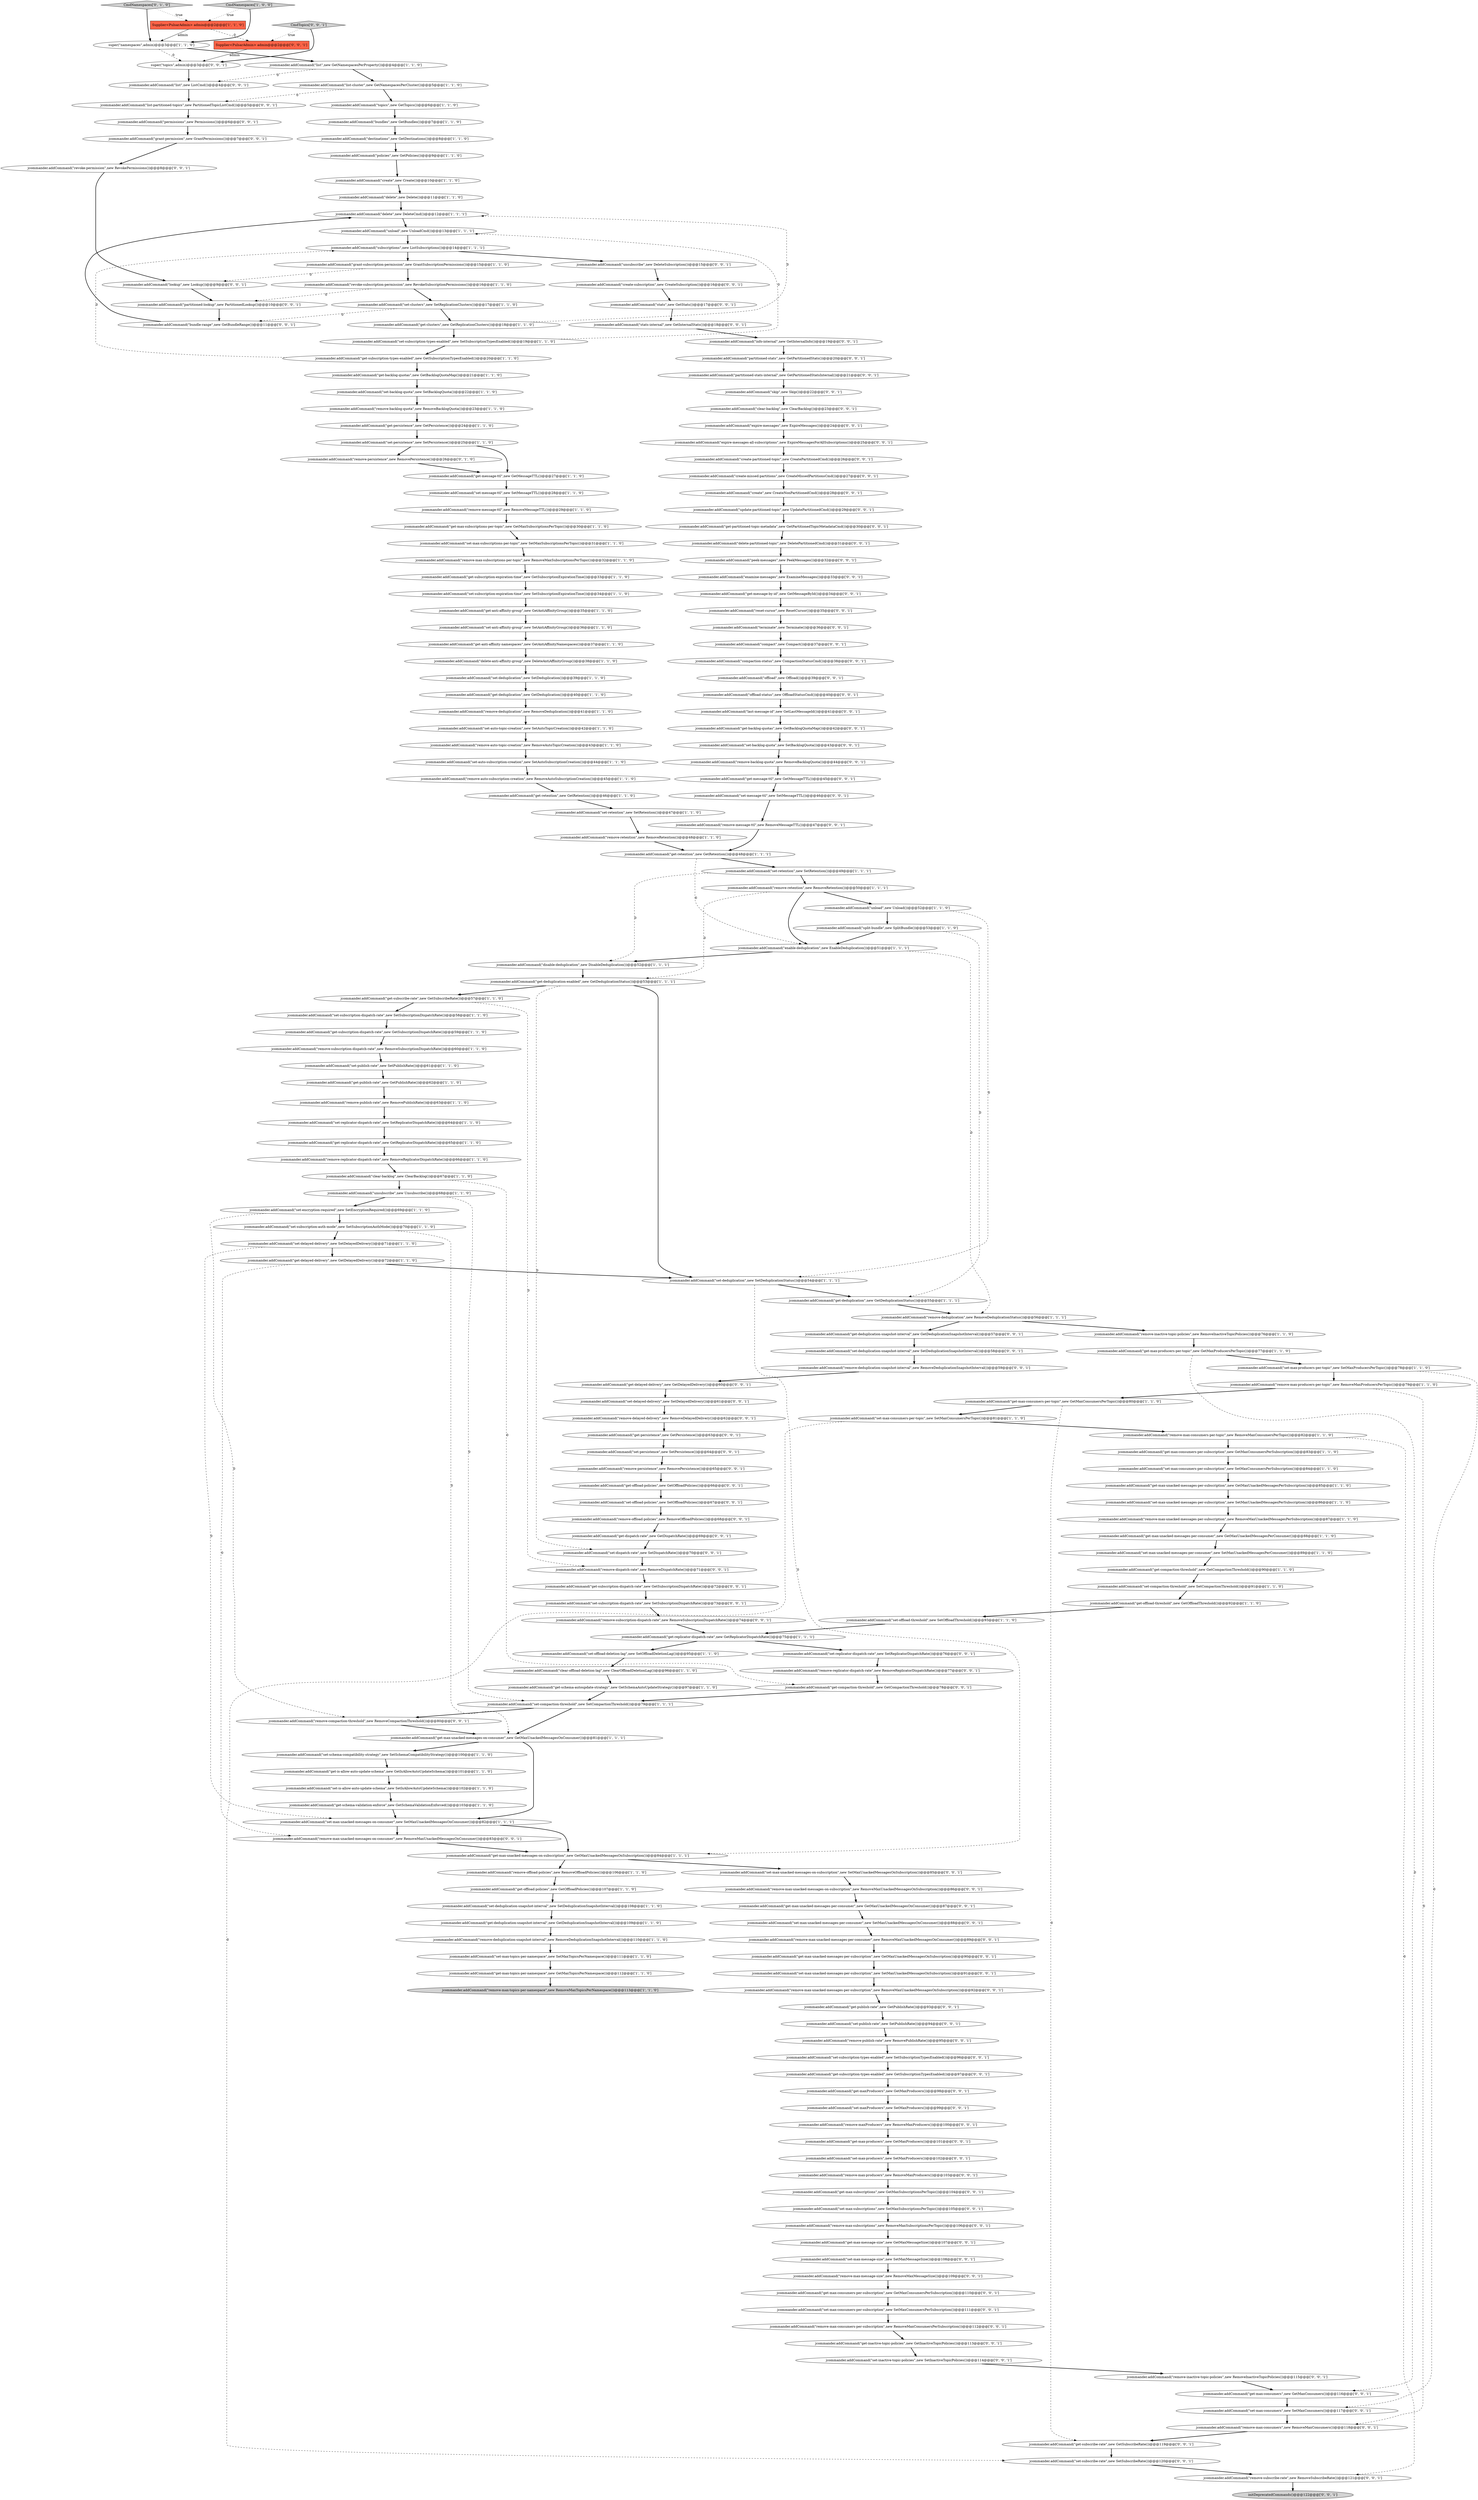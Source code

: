 digraph {
6 [style = filled, label = "jcommander.addCommand(\"delete\",new Delete())@@@11@@@['1', '1', '0']", fillcolor = white, shape = ellipse image = "AAA0AAABBB1BBB"];
213 [style = filled, label = "jcommander.addCommand(\"get-max-unacked-messages-per-subscription\",new GetMaxUnackedMessagesOnSubscription())@@@90@@@['0', '0', '1']", fillcolor = white, shape = ellipse image = "AAA0AAABBB3BBB"];
207 [style = filled, label = "jcommander.addCommand(\"set-dispatch-rate\",new SetDispatchRate())@@@70@@@['0', '0', '1']", fillcolor = white, shape = ellipse image = "AAA0AAABBB3BBB"];
28 [style = filled, label = "jcommander.addCommand(\"policies\",new GetPolicies())@@@9@@@['1', '1', '0']", fillcolor = white, shape = ellipse image = "AAA0AAABBB1BBB"];
37 [style = filled, label = "jcommander.addCommand(\"set-max-consumers-per-topic\",new SetMaxConsumersPerTopic())@@@81@@@['1', '1', '0']", fillcolor = white, shape = ellipse image = "AAA0AAABBB1BBB"];
40 [style = filled, label = "jcommander.addCommand(\"get-subscribe-rate\",new GetSubscribeRate())@@@57@@@['1', '1', '0']", fillcolor = white, shape = ellipse image = "AAA0AAABBB1BBB"];
10 [style = filled, label = "jcommander.addCommand(\"remove-subscription-dispatch-rate\",new RemoveSubscriptionDispatchRate())@@@60@@@['1', '1', '0']", fillcolor = white, shape = ellipse image = "AAA0AAABBB1BBB"];
22 [style = filled, label = "jcommander.addCommand(\"set-schema-compatibility-strategy\",new SetSchemaCompatibilityStrategy())@@@100@@@['1', '1', '0']", fillcolor = white, shape = ellipse image = "AAA0AAABBB1BBB"];
85 [style = filled, label = "jcommander.addCommand(\"enable-deduplication\",new EnableDeduplication())@@@51@@@['1', '1', '1']", fillcolor = white, shape = ellipse image = "AAA0AAABBB1BBB"];
102 [style = filled, label = "jcommander.addCommand(\"get-schema-validation-enforce\",new GetSchemaValidationEnforced())@@@103@@@['1', '1', '0']", fillcolor = white, shape = ellipse image = "AAA0AAABBB1BBB"];
186 [style = filled, label = "jcommander.addCommand(\"get-deduplication-snapshot-interval\",new GetDeduplicationSnapshotInterval())@@@57@@@['0', '0', '1']", fillcolor = white, shape = ellipse image = "AAA0AAABBB3BBB"];
209 [style = filled, label = "jcommander.addCommand(\"get-subscription-dispatch-rate\",new GetSubscriptionDispatchRate())@@@72@@@['0', '0', '1']", fillcolor = white, shape = ellipse image = "AAA0AAABBB3BBB"];
176 [style = filled, label = "jcommander.addCommand(\"terminate\",new Terminate())@@@36@@@['0', '0', '1']", fillcolor = white, shape = ellipse image = "AAA0AAABBB3BBB"];
50 [style = filled, label = "jcommander.addCommand(\"remove-max-consumers-per-topic\",new RemoveMaxConsumersPerTopic())@@@82@@@['1', '1', '0']", fillcolor = white, shape = ellipse image = "AAA0AAABBB1BBB"];
72 [style = filled, label = "jcommander.addCommand(\"get-retention\",new GetRetention())@@@46@@@['1', '1', '0']", fillcolor = white, shape = ellipse image = "AAA0AAABBB1BBB"];
11 [style = filled, label = "jcommander.addCommand(\"set-encryption-required\",new SetEncryptionRequired())@@@69@@@['1', '1', '0']", fillcolor = white, shape = ellipse image = "AAA0AAABBB1BBB"];
57 [style = filled, label = "jcommander.addCommand(\"set-subscription-dispatch-rate\",new SetSubscriptionDispatchRate())@@@58@@@['1', '1', '0']", fillcolor = white, shape = ellipse image = "AAA0AAABBB1BBB"];
36 [style = filled, label = "jcommander.addCommand(\"get-max-producers-per-topic\",new GetMaxProducersPerTopic())@@@77@@@['1', '1', '0']", fillcolor = white, shape = ellipse image = "AAA0AAABBB1BBB"];
32 [style = filled, label = "jcommander.addCommand(\"get-max-consumers-per-subscription\",new GetMaxConsumersPerSubscription())@@@83@@@['1', '1', '0']", fillcolor = white, shape = ellipse image = "AAA0AAABBB1BBB"];
58 [style = filled, label = "jcommander.addCommand(\"set-max-producers-per-topic\",new SetMaxProducersPerTopic())@@@78@@@['1', '1', '0']", fillcolor = white, shape = ellipse image = "AAA0AAABBB1BBB"];
71 [style = filled, label = "jcommander.addCommand(\"set-auto-subscription-creation\",new SetAutoSubscriptionCreation())@@@44@@@['1', '1', '0']", fillcolor = white, shape = ellipse image = "AAA0AAABBB1BBB"];
77 [style = filled, label = "jcommander.addCommand(\"get-offload-threshold\",new GetOffloadThreshold())@@@92@@@['1', '1', '0']", fillcolor = white, shape = ellipse image = "AAA0AAABBB1BBB"];
29 [style = filled, label = "jcommander.addCommand(\"get-retention\",new GetRetention())@@@48@@@['1', '1', '1']", fillcolor = white, shape = ellipse image = "AAA0AAABBB1BBB"];
132 [style = filled, label = "jcommander.addCommand(\"offload\",new Offload())@@@39@@@['0', '0', '1']", fillcolor = white, shape = ellipse image = "AAA0AAABBB3BBB"];
134 [style = filled, label = "jcommander.addCommand(\"set-persistence\",new SetPersistence())@@@64@@@['0', '0', '1']", fillcolor = white, shape = ellipse image = "AAA0AAABBB3BBB"];
150 [style = filled, label = "jcommander.addCommand(\"get-subscribe-rate\",new GetSubscribeRate())@@@119@@@['0', '0', '1']", fillcolor = white, shape = ellipse image = "AAA0AAABBB3BBB"];
54 [style = filled, label = "jcommander.addCommand(\"list-cluster\",new GetNamespacesPerCluster())@@@5@@@['1', '1', '0']", fillcolor = white, shape = ellipse image = "AAA0AAABBB1BBB"];
181 [style = filled, label = "jcommander.addCommand(\"get-max-consumers\",new GetMaxConsumers())@@@116@@@['0', '0', '1']", fillcolor = white, shape = ellipse image = "AAA0AAABBB3BBB"];
183 [style = filled, label = "jcommander.addCommand(\"remove-offload-policies\",new RemoveOffloadPolicies())@@@68@@@['0', '0', '1']", fillcolor = white, shape = ellipse image = "AAA0AAABBB3BBB"];
111 [style = filled, label = "jcommander.addCommand(\"remove-auto-subscription-creation\",new RemoveAutoSubscriptionCreation())@@@45@@@['1', '1', '0']", fillcolor = white, shape = ellipse image = "AAA0AAABBB1BBB"];
64 [style = filled, label = "jcommander.addCommand(\"get-max-unacked-messages-on-subscription\",new GetMaxUnackedMessagesOnSubscription())@@@84@@@['1', '1', '1']", fillcolor = white, shape = ellipse image = "AAA0AAABBB1BBB"];
26 [style = filled, label = "jcommander.addCommand(\"get-max-consumers-per-topic\",new GetMaxConsumersPerTopic())@@@80@@@['1', '1', '0']", fillcolor = white, shape = ellipse image = "AAA0AAABBB1BBB"];
52 [style = filled, label = "jcommander.addCommand(\"remove-message-ttl\",new RemoveMessageTTL())@@@29@@@['1', '1', '0']", fillcolor = white, shape = ellipse image = "AAA0AAABBB1BBB"];
205 [style = filled, label = "jcommander.addCommand(\"grant-permission\",new GrantPermissions())@@@7@@@['0', '0', '1']", fillcolor = white, shape = ellipse image = "AAA0AAABBB3BBB"];
8 [style = filled, label = "jcommander.addCommand(\"get-max-subscriptions-per-topic\",new GetMaxSubscriptionsPerTopic())@@@30@@@['1', '1', '0']", fillcolor = white, shape = ellipse image = "AAA0AAABBB1BBB"];
12 [style = filled, label = "jcommander.addCommand(\"set-deduplication-snapshot-interval\",new SetDeduplicationSnapshotInterval())@@@108@@@['1', '1', '0']", fillcolor = white, shape = ellipse image = "AAA0AAABBB1BBB"];
162 [style = filled, label = "jcommander.addCommand(\"stats-internal\",new GetInternalStats())@@@18@@@['0', '0', '1']", fillcolor = white, shape = ellipse image = "AAA0AAABBB3BBB"];
116 [style = filled, label = "jcommander.addCommand(\"set-subscription-types-enabled\",new SetSubscriptionTypesEnabled())@@@96@@@['0', '0', '1']", fillcolor = white, shape = ellipse image = "AAA0AAABBB3BBB"];
188 [style = filled, label = "jcommander.addCommand(\"partitioned-stats-internal\",new GetPartitionedStatsInternal())@@@21@@@['0', '0', '1']", fillcolor = white, shape = ellipse image = "AAA0AAABBB3BBB"];
194 [style = filled, label = "jcommander.addCommand(\"get-max-unacked-messages-per-consumer\",new GetMaxUnackedMessagesOnConsumer())@@@87@@@['0', '0', '1']", fillcolor = white, shape = ellipse image = "AAA0AAABBB3BBB"];
25 [style = filled, label = "jcommander.addCommand(\"set-offload-deletion-lag\",new SetOffloadDeletionLag())@@@95@@@['1', '1', '0']", fillcolor = white, shape = ellipse image = "AAA0AAABBB1BBB"];
204 [style = filled, label = "jcommander.addCommand(\"create-missed-partitions\",new CreateMissedPartitionsCmd())@@@27@@@['0', '0', '1']", fillcolor = white, shape = ellipse image = "AAA0AAABBB3BBB"];
184 [style = filled, label = "jcommander.addCommand(\"set-subscribe-rate\",new SetSubscribeRate())@@@120@@@['0', '0', '1']", fillcolor = white, shape = ellipse image = "AAA0AAABBB3BBB"];
167 [style = filled, label = "jcommander.addCommand(\"remove-max-consumers\",new RemoveMaxConsumers())@@@118@@@['0', '0', '1']", fillcolor = white, shape = ellipse image = "AAA0AAABBB3BBB"];
151 [style = filled, label = "jcommander.addCommand(\"remove-replicator-dispatch-rate\",new RemoveReplicatorDispatchRate())@@@77@@@['0', '0', '1']", fillcolor = white, shape = ellipse image = "AAA0AAABBB3BBB"];
201 [style = filled, label = "jcommander.addCommand(\"set-max-unacked-messages-per-subscription\",new SetMaxUnackedMessagesOnSubscription())@@@91@@@['0', '0', '1']", fillcolor = white, shape = ellipse image = "AAA0AAABBB3BBB"];
42 [style = filled, label = "jcommander.addCommand(\"split-bundle\",new SplitBundle())@@@53@@@['1', '1', '0']", fillcolor = white, shape = ellipse image = "AAA0AAABBB1BBB"];
161 [style = filled, label = "jcommander.addCommand(\"reset-cursor\",new ResetCursor())@@@35@@@['0', '0', '1']", fillcolor = white, shape = ellipse image = "AAA0AAABBB3BBB"];
5 [style = filled, label = "jcommander.addCommand(\"set-max-unacked-messages-on-consumer\",new SetMaxUnackedMessagesOnConsumer())@@@82@@@['1', '1', '1']", fillcolor = white, shape = ellipse image = "AAA0AAABBB1BBB"];
148 [style = filled, label = "initDeprecatedCommands()@@@122@@@['0', '0', '1']", fillcolor = lightgray, shape = ellipse image = "AAA0AAABBB3BBB"];
20 [style = filled, label = "jcommander.addCommand(\"set-message-ttl\",new SetMessageTTL())@@@28@@@['1', '1', '0']", fillcolor = white, shape = ellipse image = "AAA0AAABBB1BBB"];
212 [style = filled, label = "jcommander.addCommand(\"set-max-producers\",new SetMaxProducers())@@@102@@@['0', '0', '1']", fillcolor = white, shape = ellipse image = "AAA0AAABBB3BBB"];
31 [style = filled, label = "jcommander.addCommand(\"get-offload-policies\",new GetOffloadPolicies())@@@107@@@['1', '1', '0']", fillcolor = white, shape = ellipse image = "AAA0AAABBB1BBB"];
165 [style = filled, label = "jcommander.addCommand(\"set-delayed-delivery\",new SetDelayedDelivery())@@@61@@@['0', '0', '1']", fillcolor = white, shape = ellipse image = "AAA0AAABBB3BBB"];
144 [style = filled, label = "jcommander.addCommand(\"set-subscription-dispatch-rate\",new SetSubscriptionDispatchRate())@@@73@@@['0', '0', '1']", fillcolor = white, shape = ellipse image = "AAA0AAABBB3BBB"];
110 [style = filled, label = "jcommander.addCommand(\"remove-max-subscriptions-per-topic\",new RemoveMaxSubscriptionsPerTopic())@@@32@@@['1', '1', '0']", fillcolor = white, shape = ellipse image = "AAA0AAABBB1BBB"];
197 [style = filled, label = "jcommander.addCommand(\"set-deduplication-snapshot-interval\",new SetDeduplicationSnapshotInterval())@@@58@@@['0', '0', '1']", fillcolor = white, shape = ellipse image = "AAA0AAABBB3BBB"];
53 [style = filled, label = "jcommander.addCommand(\"get-subscription-expiration-time\",new GetSubscriptionExpirationTime())@@@33@@@['1', '1', '0']", fillcolor = white, shape = ellipse image = "AAA0AAABBB1BBB"];
81 [style = filled, label = "jcommander.addCommand(\"disable-deduplication\",new DisableDeduplication())@@@52@@@['1', '1', '1']", fillcolor = white, shape = ellipse image = "AAA0AAABBB1BBB"];
15 [style = filled, label = "jcommander.addCommand(\"set-anti-affinity-group\",new SetAntiAffinityGroup())@@@36@@@['1', '1', '0']", fillcolor = white, shape = ellipse image = "AAA0AAABBB1BBB"];
24 [style = filled, label = "jcommander.addCommand(\"set-compaction-threshold\",new SetCompactionThreshold())@@@79@@@['1', '1', '1']", fillcolor = white, shape = ellipse image = "AAA0AAABBB1BBB"];
123 [style = filled, label = "jcommander.addCommand(\"delete-partitioned-topic\",new DeletePartitionedCmd())@@@31@@@['0', '0', '1']", fillcolor = white, shape = ellipse image = "AAA0AAABBB3BBB"];
84 [style = filled, label = "jcommander.addCommand(\"get-is-allow-auto-update-schema\",new GetIsAllowAutoUpdateSchema())@@@101@@@['1', '1', '0']", fillcolor = white, shape = ellipse image = "AAA0AAABBB1BBB"];
143 [style = filled, label = "jcommander.addCommand(\"remove-max-unacked-messages-per-subscription\",new RemoveMaxUnackedMessagesOnSubscription())@@@92@@@['0', '0', '1']", fillcolor = white, shape = ellipse image = "AAA0AAABBB3BBB"];
198 [style = filled, label = "jcommander.addCommand(\"remove-max-subscriptions\",new RemoveMaxSubscriptionsPerTopic())@@@106@@@['0', '0', '1']", fillcolor = white, shape = ellipse image = "AAA0AAABBB3BBB"];
65 [style = filled, label = "jcommander.addCommand(\"get-clusters\",new GetReplicationClusters())@@@18@@@['1', '1', '0']", fillcolor = white, shape = ellipse image = "AAA0AAABBB1BBB"];
17 [style = filled, label = "jcommander.addCommand(\"remove-publish-rate\",new RemovePublishRate())@@@63@@@['1', '1', '0']", fillcolor = white, shape = ellipse image = "AAA0AAABBB1BBB"];
178 [style = filled, label = "jcommander.addCommand(\"set-publish-rate\",new SetPublishRate())@@@94@@@['0', '0', '1']", fillcolor = white, shape = ellipse image = "AAA0AAABBB3BBB"];
3 [style = filled, label = "jcommander.addCommand(\"get-anti-affinity-namespaces\",new GetAntiAffinityNamespaces())@@@37@@@['1', '1', '0']", fillcolor = white, shape = ellipse image = "AAA0AAABBB1BBB"];
164 [style = filled, label = "jcommander.addCommand(\"get-dispatch-rate\",new GetDispatchRate())@@@69@@@['0', '0', '1']", fillcolor = white, shape = ellipse image = "AAA0AAABBB3BBB"];
153 [style = filled, label = "jcommander.addCommand(\"get-max-subscriptions\",new GetMaxSubscriptionsPerTopic())@@@104@@@['0', '0', '1']", fillcolor = white, shape = ellipse image = "AAA0AAABBB3BBB"];
16 [style = filled, label = "jcommander.addCommand(\"set-replicator-dispatch-rate\",new SetReplicatorDispatchRate())@@@64@@@['1', '1', '0']", fillcolor = white, shape = ellipse image = "AAA0AAABBB1BBB"];
216 [style = filled, label = "jcommander.addCommand(\"get-partitioned-topic-metadata\",new GetPartitionedTopicMetadataCmd())@@@30@@@['0', '0', '1']", fillcolor = white, shape = ellipse image = "AAA0AAABBB3BBB"];
67 [style = filled, label = "jcommander.addCommand(\"set-deduplication\",new SetDeduplication())@@@39@@@['1', '1', '0']", fillcolor = white, shape = ellipse image = "AAA0AAABBB1BBB"];
156 [style = filled, label = "jcommander.addCommand(\"remove-dispatch-rate\",new RemoveDispatchRate())@@@71@@@['0', '0', '1']", fillcolor = white, shape = ellipse image = "AAA0AAABBB3BBB"];
157 [style = filled, label = "CmdTopics['0', '0', '1']", fillcolor = lightgray, shape = diamond image = "AAA0AAABBB3BBB"];
173 [style = filled, label = "jcommander.addCommand(\"partitioned-lookup\",new PartitionedLookup())@@@10@@@['0', '0', '1']", fillcolor = white, shape = ellipse image = "AAA0AAABBB3BBB"];
163 [style = filled, label = "jcommander.addCommand(\"get-maxProducers\",new GetMaxProducers())@@@98@@@['0', '0', '1']", fillcolor = white, shape = ellipse image = "AAA0AAABBB3BBB"];
38 [style = filled, label = "jcommander.addCommand(\"set-compaction-threshold\",new SetCompactionThreshold())@@@91@@@['1', '1', '0']", fillcolor = white, shape = ellipse image = "AAA0AAABBB1BBB"];
49 [style = filled, label = "jcommander.addCommand(\"delete\",new DeleteCmd())@@@12@@@['1', '1', '1']", fillcolor = white, shape = ellipse image = "AAA0AAABBB1BBB"];
112 [style = filled, label = "jcommander.addCommand(\"remove-persistence\",new RemovePersistence())@@@26@@@['0', '1', '0']", fillcolor = white, shape = ellipse image = "AAA1AAABBB2BBB"];
193 [style = filled, label = "jcommander.addCommand(\"get-max-consumers-per-subscription\",new GetMaxConsumersPerSubscription())@@@110@@@['0', '0', '1']", fillcolor = white, shape = ellipse image = "AAA0AAABBB3BBB"];
138 [style = filled, label = "super(\"topics\",admin)@@@3@@@['0', '0', '1']", fillcolor = white, shape = ellipse image = "AAA0AAABBB3BBB"];
94 [style = filled, label = "jcommander.addCommand(\"remove-deduplication\",new RemoveDeduplication())@@@41@@@['1', '1', '0']", fillcolor = white, shape = ellipse image = "AAA0AAABBB1BBB"];
171 [style = filled, label = "jcommander.addCommand(\"bundle-range\",new GetBundleRange())@@@11@@@['0', '0', '1']", fillcolor = white, shape = ellipse image = "AAA0AAABBB3BBB"];
55 [style = filled, label = "jcommander.addCommand(\"remove-deduplication-snapshot-interval\",new RemoveDeduplicationSnapshotInterval())@@@110@@@['1', '1', '0']", fillcolor = white, shape = ellipse image = "AAA0AAABBB1BBB"];
142 [style = filled, label = "jcommander.addCommand(\"get-message-ttl\",new GetMessageTTL())@@@45@@@['0', '0', '1']", fillcolor = white, shape = ellipse image = "AAA0AAABBB3BBB"];
109 [style = filled, label = "jcommander.addCommand(\"set-max-topics-per-namespace\",new SetMaxTopicsPerNamespace())@@@111@@@['1', '1', '0']", fillcolor = white, shape = ellipse image = "AAA0AAABBB1BBB"];
170 [style = filled, label = "jcommander.addCommand(\"remove-subscribe-rate\",new RemoveSubscribeRate())@@@121@@@['0', '0', '1']", fillcolor = white, shape = ellipse image = "AAA0AAABBB3BBB"];
203 [style = filled, label = "jcommander.addCommand(\"list-partitioned-topics\",new PartitionedTopicListCmd())@@@5@@@['0', '0', '1']", fillcolor = white, shape = ellipse image = "AAA0AAABBB3BBB"];
13 [style = filled, label = "jcommander.addCommand(\"topics\",new GetTopics())@@@6@@@['1', '1', '0']", fillcolor = white, shape = ellipse image = "AAA0AAABBB1BBB"];
78 [style = filled, label = "jcommander.addCommand(\"delete-anti-affinity-group\",new DeleteAntiAffinityGroup())@@@38@@@['1', '1', '0']", fillcolor = white, shape = ellipse image = "AAA0AAABBB1BBB"];
30 [style = filled, label = "jcommander.addCommand(\"remove-retention\",new RemoveRetention())@@@50@@@['1', '1', '1']", fillcolor = white, shape = ellipse image = "AAA0AAABBB1BBB"];
136 [style = filled, label = "jcommander.addCommand(\"remove-persistence\",new RemovePersistence())@@@65@@@['0', '0', '1']", fillcolor = white, shape = ellipse image = "AAA0AAABBB3BBB"];
119 [style = filled, label = "jcommander.addCommand(\"expire-messages-all-subscriptions\",new ExpireMessagesForAllSubscriptions())@@@25@@@['0', '0', '1']", fillcolor = white, shape = ellipse image = "AAA0AAABBB3BBB"];
139 [style = filled, label = "jcommander.addCommand(\"skip\",new Skip())@@@22@@@['0', '0', '1']", fillcolor = white, shape = ellipse image = "AAA0AAABBB3BBB"];
108 [style = filled, label = "jcommander.addCommand(\"get-deduplication-snapshot-interval\",new GetDeduplicationSnapshotInterval())@@@109@@@['1', '1', '0']", fillcolor = white, shape = ellipse image = "AAA0AAABBB1BBB"];
214 [style = filled, label = "jcommander.addCommand(\"get-publish-rate\",new GetPublishRate())@@@93@@@['0', '0', '1']", fillcolor = white, shape = ellipse image = "AAA0AAABBB3BBB"];
41 [style = filled, label = "jcommander.addCommand(\"remove-backlog-quota\",new RemoveBacklogQuota())@@@23@@@['1', '1', '0']", fillcolor = white, shape = ellipse image = "AAA0AAABBB1BBB"];
79 [style = filled, label = "super(\"namespaces\",admin)@@@3@@@['1', '1', '0']", fillcolor = white, shape = ellipse image = "AAA0AAABBB1BBB"];
105 [style = filled, label = "jcommander.addCommand(\"grant-subscription-permission\",new GrantSubscriptionPermissions())@@@15@@@['1', '1', '0']", fillcolor = white, shape = ellipse image = "AAA0AAABBB1BBB"];
34 [style = filled, label = "jcommander.addCommand(\"get-subscription-types-enabled\",new GetSubscriptionTypesEnabled())@@@20@@@['1', '1', '0']", fillcolor = white, shape = ellipse image = "AAA0AAABBB1BBB"];
69 [style = filled, label = "jcommander.addCommand(\"get-max-topics-per-namespace\",new GetMaxTopicsPerNamespace())@@@112@@@['1', '1', '0']", fillcolor = white, shape = ellipse image = "AAA0AAABBB1BBB"];
90 [style = filled, label = "jcommander.addCommand(\"get-max-unacked-messages-per-consumer\",new GetMaxUnackedMessagesPerConsumer())@@@88@@@['1', '1', '0']", fillcolor = white, shape = ellipse image = "AAA0AAABBB1BBB"];
56 [style = filled, label = "CmdNamespaces['1', '0', '0']", fillcolor = lightgray, shape = diamond image = "AAA0AAABBB1BBB"];
133 [style = filled, label = "jcommander.addCommand(\"remove-deduplication-snapshot-interval\",new RemoveDeduplicationSnapshotInterval())@@@59@@@['0', '0', '1']", fillcolor = white, shape = ellipse image = "AAA0AAABBB3BBB"];
130 [style = filled, label = "jcommander.addCommand(\"get-backlog-quotas\",new GetBacklogQuotaMap())@@@42@@@['0', '0', '1']", fillcolor = white, shape = ellipse image = "AAA0AAABBB3BBB"];
96 [style = filled, label = "jcommander.addCommand(\"get-replicator-dispatch-rate\",new GetReplicatorDispatchRate())@@@75@@@['1', '1', '1']", fillcolor = white, shape = ellipse image = "AAA0AAABBB1BBB"];
180 [style = filled, label = "jcommander.addCommand(\"info-internal\",new GetInternalInfo())@@@19@@@['0', '0', '1']", fillcolor = white, shape = ellipse image = "AAA0AAABBB3BBB"];
175 [style = filled, label = "jcommander.addCommand(\"last-message-id\",new GetLastMessageId())@@@41@@@['0', '0', '1']", fillcolor = white, shape = ellipse image = "AAA0AAABBB3BBB"];
70 [style = filled, label = "jcommander.addCommand(\"list\",new GetNamespacesPerProperty())@@@4@@@['1', '1', '0']", fillcolor = white, shape = ellipse image = "AAA0AAABBB1BBB"];
199 [style = filled, label = "jcommander.addCommand(\"remove-max-producers\",new RemoveMaxProducers())@@@103@@@['0', '0', '1']", fillcolor = white, shape = ellipse image = "AAA0AAABBB3BBB"];
141 [style = filled, label = "jcommander.addCommand(\"set-backlog-quota\",new SetBacklogQuota())@@@43@@@['0', '0', '1']", fillcolor = white, shape = ellipse image = "AAA0AAABBB3BBB"];
7 [style = filled, label = "jcommander.addCommand(\"set-max-unacked-messages-per-consumer\",new SetMaxUnackedMessagesPerConsumer())@@@89@@@['1', '1', '0']", fillcolor = white, shape = ellipse image = "AAA0AAABBB1BBB"];
114 [style = filled, label = "jcommander.addCommand(\"get-subscription-types-enabled\",new GetSubscriptionTypesEnabled())@@@97@@@['0', '0', '1']", fillcolor = white, shape = ellipse image = "AAA0AAABBB3BBB"];
46 [style = filled, label = "jcommander.addCommand(\"remove-auto-topic-creation\",new RemoveAutoTopicCreation())@@@43@@@['1', '1', '0']", fillcolor = white, shape = ellipse image = "AAA0AAABBB1BBB"];
14 [style = filled, label = "jcommander.addCommand(\"remove-offload-policies\",new RemoveOffloadPolicies())@@@106@@@['1', '1', '0']", fillcolor = white, shape = ellipse image = "AAA0AAABBB1BBB"];
44 [style = filled, label = "jcommander.addCommand(\"get-backlog-quotas\",new GetBacklogQuotaMap())@@@21@@@['1', '1', '0']", fillcolor = white, shape = ellipse image = "AAA0AAABBB1BBB"];
98 [style = filled, label = "jcommander.addCommand(\"get-anti-affinity-group\",new GetAntiAffinityGroup())@@@35@@@['1', '1', '0']", fillcolor = white, shape = ellipse image = "AAA0AAABBB1BBB"];
149 [style = filled, label = "jcommander.addCommand(\"set-inactive-topic-policies\",new SetInactiveTopicPolicies())@@@114@@@['0', '0', '1']", fillcolor = white, shape = ellipse image = "AAA0AAABBB3BBB"];
60 [style = filled, label = "jcommander.addCommand(\"get-schema-autoupdate-strategy\",new GetSchemaAutoUpdateStrategy())@@@97@@@['1', '1', '0']", fillcolor = white, shape = ellipse image = "AAA0AAABBB1BBB"];
168 [style = filled, label = "jcommander.addCommand(\"remove-message-ttl\",new RemoveMessageTTL())@@@47@@@['0', '0', '1']", fillcolor = white, shape = ellipse image = "AAA0AAABBB3BBB"];
200 [style = filled, label = "jcommander.addCommand(\"update-partitioned-topic\",new UpdatePartitionedCmd())@@@29@@@['0', '0', '1']", fillcolor = white, shape = ellipse image = "AAA0AAABBB3BBB"];
211 [style = filled, label = "jcommander.addCommand(\"unsubscribe\",new DeleteSubscription())@@@15@@@['0', '0', '1']", fillcolor = white, shape = ellipse image = "AAA0AAABBB3BBB"];
107 [style = filled, label = "jcommander.addCommand(\"unload\",new UnloadCmd())@@@13@@@['1', '1', '1']", fillcolor = white, shape = ellipse image = "AAA0AAABBB1BBB"];
86 [style = filled, label = "jcommander.addCommand(\"set-max-subscriptions-per-topic\",new SetMaxSubscriptionsPerTopic())@@@31@@@['1', '1', '0']", fillcolor = white, shape = ellipse image = "AAA0AAABBB1BBB"];
73 [style = filled, label = "jcommander.addCommand(\"get-message-ttl\",new GetMessageTTL())@@@27@@@['1', '1', '0']", fillcolor = white, shape = ellipse image = "AAA0AAABBB1BBB"];
177 [style = filled, label = "jcommander.addCommand(\"set-replicator-dispatch-rate\",new SetReplicatorDispatchRate())@@@76@@@['0', '0', '1']", fillcolor = white, shape = ellipse image = "AAA0AAABBB3BBB"];
99 [style = filled, label = "jcommander.addCommand(\"get-deduplication\",new GetDeduplicationStatus())@@@55@@@['1', '1', '1']", fillcolor = white, shape = ellipse image = "AAA0AAABBB1BBB"];
128 [style = filled, label = "jcommander.addCommand(\"create\",new CreateNonPartitionedCmd())@@@28@@@['0', '0', '1']", fillcolor = white, shape = ellipse image = "AAA0AAABBB3BBB"];
2 [style = filled, label = "jcommander.addCommand(\"set-backlog-quota\",new SetBacklogQuota())@@@22@@@['1', '1', '0']", fillcolor = white, shape = ellipse image = "AAA0AAABBB1BBB"];
89 [style = filled, label = "jcommander.addCommand(\"remove-retention\",new RemoveRetention())@@@48@@@['1', '1', '0']", fillcolor = white, shape = ellipse image = "AAA0AAABBB1BBB"];
115 [style = filled, label = "jcommander.addCommand(\"expire-messages\",new ExpireMessages())@@@24@@@['0', '0', '1']", fillcolor = white, shape = ellipse image = "AAA0AAABBB3BBB"];
47 [style = filled, label = "jcommander.addCommand(\"remove-deduplication\",new RemoveDeduplicationStatus())@@@56@@@['1', '1', '1']", fillcolor = white, shape = ellipse image = "AAA0AAABBB1BBB"];
218 [style = filled, label = "jcommander.addCommand(\"set-message-ttl\",new SetMessageTTL())@@@46@@@['0', '0', '1']", fillcolor = white, shape = ellipse image = "AAA0AAABBB3BBB"];
100 [style = filled, label = "jcommander.addCommand(\"create\",new Create())@@@10@@@['1', '1', '0']", fillcolor = white, shape = ellipse image = "AAA0AAABBB1BBB"];
80 [style = filled, label = "jcommander.addCommand(\"get-subscription-dispatch-rate\",new GetSubscriptionDispatchRate())@@@59@@@['1', '1', '0']", fillcolor = white, shape = ellipse image = "AAA0AAABBB1BBB"];
74 [style = filled, label = "jcommander.addCommand(\"get-max-unacked-messages-on-consumer\",new GetMaxUnackedMessagesOnConsumer())@@@81@@@['1', '1', '1']", fillcolor = white, shape = ellipse image = "AAA0AAABBB1BBB"];
129 [style = filled, label = "jcommander.addCommand(\"get-message-by-id\",new GetMessageById())@@@34@@@['0', '0', '1']", fillcolor = white, shape = ellipse image = "AAA0AAABBB3BBB"];
137 [style = filled, label = "jcommander.addCommand(\"revoke-permission\",new RevokePermissions())@@@8@@@['0', '0', '1']", fillcolor = white, shape = ellipse image = "AAA0AAABBB3BBB"];
192 [style = filled, label = "jcommander.addCommand(\"offload-status\",new OffloadStatusCmd())@@@40@@@['0', '0', '1']", fillcolor = white, shape = ellipse image = "AAA0AAABBB3BBB"];
140 [style = filled, label = "jcommander.addCommand(\"compact\",new Compact())@@@37@@@['0', '0', '1']", fillcolor = white, shape = ellipse image = "AAA0AAABBB3BBB"];
158 [style = filled, label = "jcommander.addCommand(\"remove-subscription-dispatch-rate\",new RemoveSubscriptionDispatchRate())@@@74@@@['0', '0', '1']", fillcolor = white, shape = ellipse image = "AAA0AAABBB3BBB"];
68 [style = filled, label = "jcommander.addCommand(\"set-max-unacked-messages-per-subscription\",new SetMaxUnackedMessagesPerSubscription())@@@86@@@['1', '1', '0']", fillcolor = white, shape = ellipse image = "AAA0AAABBB1BBB"];
48 [style = filled, label = "jcommander.addCommand(\"set-retention\",new SetRetention())@@@49@@@['1', '1', '1']", fillcolor = white, shape = ellipse image = "AAA0AAABBB1BBB"];
76 [style = filled, label = "jcommander.addCommand(\"set-delayed-delivery\",new SetDelayedDelivery())@@@71@@@['1', '1', '0']", fillcolor = white, shape = ellipse image = "AAA0AAABBB1BBB"];
106 [style = filled, label = "jcommander.addCommand(\"remove-max-unacked-messages-per-subscription\",new RemoveMaxUnackedMessagesPerSubscription())@@@87@@@['1', '1', '0']", fillcolor = white, shape = ellipse image = "AAA0AAABBB1BBB"];
121 [style = filled, label = "jcommander.addCommand(\"lookup\",new Lookup())@@@9@@@['0', '0', '1']", fillcolor = white, shape = ellipse image = "AAA0AAABBB3BBB"];
174 [style = filled, label = "jcommander.addCommand(\"stats\",new GetStats())@@@17@@@['0', '0', '1']", fillcolor = white, shape = ellipse image = "AAA0AAABBB3BBB"];
0 [style = filled, label = "jcommander.addCommand(\"get-persistence\",new GetPersistence())@@@24@@@['1', '1', '0']", fillcolor = white, shape = ellipse image = "AAA0AAABBB1BBB"];
45 [style = filled, label = "jcommander.addCommand(\"remove-inactive-topic-policies\",new RemoveInactiveTopicPolicies())@@@76@@@['1', '1', '0']", fillcolor = white, shape = ellipse image = "AAA0AAABBB1BBB"];
93 [style = filled, label = "jcommander.addCommand(\"get-deduplication-enabled\",new GetDeduplicationStatus())@@@53@@@['1', '1', '1']", fillcolor = white, shape = ellipse image = "AAA0AAABBB1BBB"];
83 [style = filled, label = "jcommander.addCommand(\"get-deduplication\",new GetDeduplication())@@@40@@@['1', '1', '0']", fillcolor = white, shape = ellipse image = "AAA0AAABBB1BBB"];
75 [style = filled, label = "jcommander.addCommand(\"set-subscription-auth-mode\",new SetSubscriptionAuthMode())@@@70@@@['1', '1', '0']", fillcolor = white, shape = ellipse image = "AAA0AAABBB1BBB"];
160 [style = filled, label = "jcommander.addCommand(\"compaction-status\",new CompactionStatusCmd())@@@38@@@['0', '0', '1']", fillcolor = white, shape = ellipse image = "AAA0AAABBB3BBB"];
91 [style = filled, label = "jcommander.addCommand(\"subscriptions\",new ListSubscriptions())@@@14@@@['1', '1', '1']", fillcolor = white, shape = ellipse image = "AAA0AAABBB1BBB"];
92 [style = filled, label = "jcommander.addCommand(\"set-publish-rate\",new SetPublishRate())@@@61@@@['1', '1', '0']", fillcolor = white, shape = ellipse image = "AAA0AAABBB1BBB"];
202 [style = filled, label = "jcommander.addCommand(\"examine-messages\",new ExamineMessages())@@@33@@@['0', '0', '1']", fillcolor = white, shape = ellipse image = "AAA0AAABBB3BBB"];
39 [style = filled, label = "Supplier<PulsarAdmin> admin@@@2@@@['1', '1', '0']", fillcolor = tomato, shape = box image = "AAA0AAABBB1BBB"];
9 [style = filled, label = "jcommander.addCommand(\"set-max-consumers-per-subscription\",new SetMaxConsumersPerSubscription())@@@84@@@['1', '1', '0']", fillcolor = white, shape = ellipse image = "AAA0AAABBB1BBB"];
189 [style = filled, label = "jcommander.addCommand(\"remove-compaction-threshold\",new RemoveCompactionThreshold())@@@80@@@['0', '0', '1']", fillcolor = white, shape = ellipse image = "AAA0AAABBB3BBB"];
215 [style = filled, label = "jcommander.addCommand(\"get-inactive-topic-policies\",new GetInactiveTopicPolicies())@@@113@@@['0', '0', '1']", fillcolor = white, shape = ellipse image = "AAA0AAABBB3BBB"];
159 [style = filled, label = "jcommander.addCommand(\"set-max-subscriptions\",new SetMaxSubscriptionsPerTopic())@@@105@@@['0', '0', '1']", fillcolor = white, shape = ellipse image = "AAA0AAABBB3BBB"];
169 [style = filled, label = "Supplier<PulsarAdmin> admin@@@2@@@['0', '0', '1']", fillcolor = tomato, shape = box image = "AAA0AAABBB3BBB"];
43 [style = filled, label = "jcommander.addCommand(\"revoke-subscription-permission\",new RevokeSubscriptionPermissions())@@@16@@@['1', '1', '0']", fillcolor = white, shape = ellipse image = "AAA0AAABBB1BBB"];
124 [style = filled, label = "jcommander.addCommand(\"set-offload-policies\",new SetOffloadPolicies())@@@67@@@['0', '0', '1']", fillcolor = white, shape = ellipse image = "AAA0AAABBB3BBB"];
208 [style = filled, label = "jcommander.addCommand(\"set-max-consumers-per-subscription\",new SetMaxConsumersPerSubscription())@@@111@@@['0', '0', '1']", fillcolor = white, shape = ellipse image = "AAA0AAABBB3BBB"];
1 [style = filled, label = "jcommander.addCommand(\"clear-backlog\",new ClearBacklog())@@@67@@@['1', '1', '0']", fillcolor = white, shape = ellipse image = "AAA0AAABBB1BBB"];
206 [style = filled, label = "jcommander.addCommand(\"remove-maxProducers\",new RemoveMaxProducers())@@@100@@@['0', '0', '1']", fillcolor = white, shape = ellipse image = "AAA0AAABBB3BBB"];
210 [style = filled, label = "jcommander.addCommand(\"remove-max-unacked-messages-on-consumer\",new RemoveMaxUnackedMessagesOnConsumer())@@@83@@@['0', '0', '1']", fillcolor = white, shape = ellipse image = "AAA0AAABBB3BBB"];
185 [style = filled, label = "jcommander.addCommand(\"remove-max-consumers-per-subscription\",new RemoveMaxConsumersPerSubscription())@@@112@@@['0', '0', '1']", fillcolor = white, shape = ellipse image = "AAA0AAABBB3BBB"];
101 [style = filled, label = "jcommander.addCommand(\"set-subscription-expiration-time\",new SetSubscriptionExpirationTime())@@@34@@@['1', '1', '0']", fillcolor = white, shape = ellipse image = "AAA0AAABBB1BBB"];
59 [style = filled, label = "jcommander.addCommand(\"set-clusters\",new SetReplicationClusters())@@@17@@@['1', '1', '0']", fillcolor = white, shape = ellipse image = "AAA0AAABBB1BBB"];
63 [style = filled, label = "jcommander.addCommand(\"set-is-allow-auto-update-schema\",new SetIsAllowAutoUpdateSchema())@@@102@@@['1', '1', '0']", fillcolor = white, shape = ellipse image = "AAA0AAABBB1BBB"];
118 [style = filled, label = "jcommander.addCommand(\"get-persistence\",new GetPersistence())@@@63@@@['0', '0', '1']", fillcolor = white, shape = ellipse image = "AAA0AAABBB3BBB"];
126 [style = filled, label = "jcommander.addCommand(\"set-max-unacked-messages-on-subscription\",new SetMaxUnackedMessagesOnSubscription())@@@85@@@['0', '0', '1']", fillcolor = white, shape = ellipse image = "AAA0AAABBB3BBB"];
191 [style = filled, label = "jcommander.addCommand(\"set-maxProducers\",new SetMaxProducers())@@@99@@@['0', '0', '1']", fillcolor = white, shape = ellipse image = "AAA0AAABBB3BBB"];
19 [style = filled, label = "jcommander.addCommand(\"set-persistence\",new SetPersistence())@@@25@@@['1', '1', '0']", fillcolor = white, shape = ellipse image = "AAA0AAABBB1BBB"];
145 [style = filled, label = "jcommander.addCommand(\"remove-max-message-size\",new RemoveMaxMessageSize())@@@109@@@['0', '0', '1']", fillcolor = white, shape = ellipse image = "AAA0AAABBB3BBB"];
217 [style = filled, label = "jcommander.addCommand(\"permissions\",new Permissions())@@@6@@@['0', '0', '1']", fillcolor = white, shape = ellipse image = "AAA0AAABBB3BBB"];
23 [style = filled, label = "jcommander.addCommand(\"remove-max-topics-per-namespace\",new RemoveMaxTopicsPerNamespace())@@@113@@@['1', '1', '0']", fillcolor = lightgray, shape = ellipse image = "AAA0AAABBB1BBB"];
33 [style = filled, label = "jcommander.addCommand(\"set-deduplication\",new SetDeduplicationStatus())@@@54@@@['1', '1', '1']", fillcolor = white, shape = ellipse image = "AAA0AAABBB1BBB"];
88 [style = filled, label = "jcommander.addCommand(\"remove-replicator-dispatch-rate\",new RemoveReplicatorDispatchRate())@@@66@@@['1', '1', '0']", fillcolor = white, shape = ellipse image = "AAA0AAABBB1BBB"];
122 [style = filled, label = "jcommander.addCommand(\"get-offload-policies\",new GetOffloadPolicies())@@@66@@@['0', '0', '1']", fillcolor = white, shape = ellipse image = "AAA0AAABBB3BBB"];
95 [style = filled, label = "jcommander.addCommand(\"remove-max-producers-per-topic\",new RemoveMaxProducersPerTopic())@@@79@@@['1', '1', '0']", fillcolor = white, shape = ellipse image = "AAA0AAABBB1BBB"];
82 [style = filled, label = "jcommander.addCommand(\"set-subscription-types-enabled\",new SetSubscriptionTypesEnabled())@@@19@@@['1', '1', '0']", fillcolor = white, shape = ellipse image = "AAA0AAABBB1BBB"];
62 [style = filled, label = "jcommander.addCommand(\"get-delayed-delivery\",new GetDelayedDelivery())@@@72@@@['1', '1', '0']", fillcolor = white, shape = ellipse image = "AAA0AAABBB1BBB"];
113 [style = filled, label = "CmdNamespaces['0', '1', '0']", fillcolor = lightgray, shape = diamond image = "AAA0AAABBB2BBB"];
104 [style = filled, label = "jcommander.addCommand(\"bundles\",new GetBundles())@@@7@@@['1', '1', '0']", fillcolor = white, shape = ellipse image = "AAA0AAABBB1BBB"];
195 [style = filled, label = "jcommander.addCommand(\"set-max-message-size\",new SetMaxMessageSize())@@@108@@@['0', '0', '1']", fillcolor = white, shape = ellipse image = "AAA0AAABBB3BBB"];
120 [style = filled, label = "jcommander.addCommand(\"get-compaction-threshold\",new GetCompactionThreshold())@@@78@@@['0', '0', '1']", fillcolor = white, shape = ellipse image = "AAA0AAABBB3BBB"];
127 [style = filled, label = "jcommander.addCommand(\"remove-inactive-topic-policies\",new RemoveInactiveTopicPolicies())@@@115@@@['0', '0', '1']", fillcolor = white, shape = ellipse image = "AAA0AAABBB3BBB"];
21 [style = filled, label = "jcommander.addCommand(\"unload\",new Unload())@@@52@@@['1', '1', '0']", fillcolor = white, shape = ellipse image = "AAA0AAABBB1BBB"];
125 [style = filled, label = "jcommander.addCommand(\"create-subscription\",new CreateSubscription())@@@16@@@['0', '0', '1']", fillcolor = white, shape = ellipse image = "AAA0AAABBB3BBB"];
190 [style = filled, label = "jcommander.addCommand(\"remove-max-unacked-messages-per-consumer\",new RemoveMaxUnackedMessagesOnConsumer())@@@89@@@['0', '0', '1']", fillcolor = white, shape = ellipse image = "AAA0AAABBB3BBB"];
146 [style = filled, label = "jcommander.addCommand(\"clear-backlog\",new ClearBacklog())@@@23@@@['0', '0', '1']", fillcolor = white, shape = ellipse image = "AAA0AAABBB3BBB"];
182 [style = filled, label = "jcommander.addCommand(\"create-partitioned-topic\",new CreatePartitionedCmd())@@@26@@@['0', '0', '1']", fillcolor = white, shape = ellipse image = "AAA0AAABBB3BBB"];
187 [style = filled, label = "jcommander.addCommand(\"set-max-consumers\",new SetMaxConsumers())@@@117@@@['0', '0', '1']", fillcolor = white, shape = ellipse image = "AAA0AAABBB3BBB"];
172 [style = filled, label = "jcommander.addCommand(\"peek-messages\",new PeekMessages())@@@32@@@['0', '0', '1']", fillcolor = white, shape = ellipse image = "AAA0AAABBB3BBB"];
103 [style = filled, label = "jcommander.addCommand(\"set-offload-threshold\",new SetOffloadThreshold())@@@93@@@['1', '1', '0']", fillcolor = white, shape = ellipse image = "AAA0AAABBB1BBB"];
27 [style = filled, label = "jcommander.addCommand(\"get-replicator-dispatch-rate\",new GetReplicatorDispatchRate())@@@65@@@['1', '1', '0']", fillcolor = white, shape = ellipse image = "AAA0AAABBB1BBB"];
4 [style = filled, label = "jcommander.addCommand(\"get-publish-rate\",new GetPublishRate())@@@62@@@['1', '1', '0']", fillcolor = white, shape = ellipse image = "AAA0AAABBB1BBB"];
35 [style = filled, label = "jcommander.addCommand(\"destinations\",new GetDestinations())@@@8@@@['1', '1', '0']", fillcolor = white, shape = ellipse image = "AAA0AAABBB1BBB"];
117 [style = filled, label = "jcommander.addCommand(\"partitioned-stats\",new GetPartitionedStats())@@@20@@@['0', '0', '1']", fillcolor = white, shape = ellipse image = "AAA0AAABBB3BBB"];
196 [style = filled, label = "jcommander.addCommand(\"remove-publish-rate\",new RemovePublishRate())@@@95@@@['0', '0', '1']", fillcolor = white, shape = ellipse image = "AAA0AAABBB3BBB"];
18 [style = filled, label = "jcommander.addCommand(\"clear-offload-deletion-lag\",new ClearOffloadDeletionLag())@@@96@@@['1', '1', '0']", fillcolor = white, shape = ellipse image = "AAA0AAABBB1BBB"];
87 [style = filled, label = "jcommander.addCommand(\"set-auto-topic-creation\",new SetAutoTopicCreation())@@@42@@@['1', '1', '0']", fillcolor = white, shape = ellipse image = "AAA0AAABBB1BBB"];
61 [style = filled, label = "jcommander.addCommand(\"set-retention\",new SetRetention())@@@47@@@['1', '1', '0']", fillcolor = white, shape = ellipse image = "AAA0AAABBB1BBB"];
154 [style = filled, label = "jcommander.addCommand(\"set-max-unacked-messages-per-consumer\",new SetMaxUnackedMessagesOnConsumer())@@@88@@@['0', '0', '1']", fillcolor = white, shape = ellipse image = "AAA0AAABBB3BBB"];
179 [style = filled, label = "jcommander.addCommand(\"get-max-message-size\",new GetMaxMessageSize())@@@107@@@['0', '0', '1']", fillcolor = white, shape = ellipse image = "AAA0AAABBB3BBB"];
66 [style = filled, label = "jcommander.addCommand(\"unsubscribe\",new Unsubscribe())@@@68@@@['1', '1', '0']", fillcolor = white, shape = ellipse image = "AAA0AAABBB1BBB"];
135 [style = filled, label = "jcommander.addCommand(\"remove-backlog-quota\",new RemoveBacklogQuota())@@@44@@@['0', '0', '1']", fillcolor = white, shape = ellipse image = "AAA0AAABBB3BBB"];
147 [style = filled, label = "jcommander.addCommand(\"get-max-producers\",new GetMaxProducers())@@@101@@@['0', '0', '1']", fillcolor = white, shape = ellipse image = "AAA0AAABBB3BBB"];
152 [style = filled, label = "jcommander.addCommand(\"get-delayed-delivery\",new GetDelayedDelivery())@@@60@@@['0', '0', '1']", fillcolor = white, shape = ellipse image = "AAA0AAABBB3BBB"];
51 [style = filled, label = "jcommander.addCommand(\"get-max-unacked-messages-per-subscription\",new GetMaxUnackedMessagesPerSubscription())@@@85@@@['1', '1', '0']", fillcolor = white, shape = ellipse image = "AAA0AAABBB1BBB"];
131 [style = filled, label = "jcommander.addCommand(\"remove-max-unacked-messages-on-subscription\",new RemoveMaxUnackedMessagesOnSubscription())@@@86@@@['0', '0', '1']", fillcolor = white, shape = ellipse image = "AAA0AAABBB3BBB"];
155 [style = filled, label = "jcommander.addCommand(\"list\",new ListCmd())@@@4@@@['0', '0', '1']", fillcolor = white, shape = ellipse image = "AAA0AAABBB3BBB"];
166 [style = filled, label = "jcommander.addCommand(\"remove-delayed-delivery\",new RemoveDelayedDelivery())@@@62@@@['0', '0', '1']", fillcolor = white, shape = ellipse image = "AAA0AAABBB3BBB"];
97 [style = filled, label = "jcommander.addCommand(\"get-compaction-threshold\",new GetCompactionThreshold())@@@90@@@['1', '1', '0']", fillcolor = white, shape = ellipse image = "AAA0AAABBB1BBB"];
69->23 [style = bold, label=""];
40->57 [style = bold, label=""];
171->49 [style = bold, label=""];
120->24 [style = bold, label=""];
62->33 [style = bold, label=""];
32->9 [style = bold, label=""];
113->39 [style = dotted, label="true"];
43->173 [style = dashed, label="0"];
6->49 [style = bold, label=""];
157->169 [style = dotted, label="true"];
30->21 [style = bold, label=""];
48->30 [style = bold, label=""];
9->51 [style = bold, label=""];
56->79 [style = bold, label=""];
59->171 [style = dashed, label="0"];
157->138 [style = bold, label=""];
51->68 [style = bold, label=""];
109->69 [style = bold, label=""];
2->41 [style = bold, label=""];
58->95 [style = bold, label=""];
64->14 [style = bold, label=""];
180->117 [style = bold, label=""];
192->175 [style = bold, label=""];
155->203 [style = bold, label=""];
217->205 [style = bold, label=""];
65->49 [style = dashed, label="0"];
74->22 [style = bold, label=""];
93->207 [style = dashed, label="0"];
44->2 [style = bold, label=""];
176->140 [style = bold, label=""];
207->156 [style = bold, label=""];
33->99 [style = bold, label=""];
186->197 [style = bold, label=""];
149->127 [style = bold, label=""];
124->183 [style = bold, label=""];
77->103 [style = bold, label=""];
94->87 [style = bold, label=""];
182->204 [style = bold, label=""];
197->133 [style = bold, label=""];
162->180 [style = bold, label=""];
20->52 [style = bold, label=""];
110->53 [style = bold, label=""];
72->61 [style = bold, label=""];
42->99 [style = dashed, label="0"];
161->176 [style = bold, label=""];
123->172 [style = bold, label=""];
28->100 [style = bold, label=""];
47->45 [style = bold, label=""];
17->16 [style = bold, label=""];
214->178 [style = bold, label=""];
37->184 [style = dashed, label="0"];
70->155 [style = dashed, label="0"];
170->148 [style = bold, label=""];
47->186 [style = bold, label=""];
86->110 [style = bold, label=""];
142->218 [style = bold, label=""];
50->32 [style = bold, label=""];
96->177 [style = bold, label=""];
143->214 [style = bold, label=""];
34->91 [style = dashed, label="0"];
21->42 [style = bold, label=""];
175->130 [style = bold, label=""];
168->29 [style = bold, label=""];
163->191 [style = bold, label=""];
134->136 [style = bold, label=""];
83->94 [style = bold, label=""];
105->43 [style = bold, label=""];
19->112 [style = bold, label=""];
61->89 [style = bold, label=""];
1->66 [style = bold, label=""];
210->64 [style = bold, label=""];
0->19 [style = bold, label=""];
79->138 [style = dashed, label="0"];
4->17 [style = bold, label=""];
65->82 [style = bold, label=""];
71->111 [style = bold, label=""];
127->181 [style = bold, label=""];
22->84 [style = bold, label=""];
185->215 [style = bold, label=""];
35->28 [style = bold, label=""];
191->206 [style = bold, label=""];
177->151 [style = bold, label=""];
147->212 [style = bold, label=""];
57->80 [style = bold, label=""];
54->13 [style = bold, label=""];
76->62 [style = bold, label=""];
11->189 [style = dashed, label="0"];
193->208 [style = bold, label=""];
204->128 [style = bold, label=""];
29->48 [style = bold, label=""];
1->120 [style = dashed, label="0"];
75->76 [style = bold, label=""];
179->195 [style = bold, label=""];
26->150 [style = dashed, label="0"];
87->46 [style = bold, label=""];
144->158 [style = bold, label=""];
62->210 [style = dashed, label="0"];
167->150 [style = bold, label=""];
96->25 [style = bold, label=""];
34->44 [style = bold, label=""];
133->152 [style = bold, label=""];
15->3 [style = bold, label=""];
36->181 [style = dashed, label="0"];
173->171 [style = bold, label=""];
205->137 [style = bold, label=""];
48->81 [style = dashed, label="0"];
79->70 [style = bold, label=""];
216->123 [style = bold, label=""];
12->108 [style = bold, label=""];
58->187 [style = dashed, label="0"];
52->8 [style = bold, label=""];
90->7 [style = bold, label=""];
137->121 [style = bold, label=""];
187->167 [style = bold, label=""];
93->40 [style = bold, label=""];
84->63 [style = bold, label=""];
56->39 [style = dotted, label="true"];
128->200 [style = bold, label=""];
190->213 [style = bold, label=""];
59->65 [style = bold, label=""];
184->170 [style = bold, label=""];
66->24 [style = dashed, label="0"];
82->34 [style = bold, label=""];
24->74 [style = bold, label=""];
81->93 [style = bold, label=""];
194->154 [style = bold, label=""];
54->203 [style = dashed, label="0"];
5->210 [style = bold, label=""];
174->162 [style = bold, label=""];
199->153 [style = bold, label=""];
70->54 [style = bold, label=""];
95->167 [style = dashed, label="0"];
125->174 [style = bold, label=""];
189->74 [style = bold, label=""];
153->159 [style = bold, label=""];
111->72 [style = bold, label=""];
5->64 [style = bold, label=""];
159->198 [style = bold, label=""];
154->190 [style = bold, label=""];
178->196 [style = bold, label=""];
21->33 [style = dashed, label="0"];
152->165 [style = bold, label=""];
80->10 [style = bold, label=""];
63->102 [style = bold, label=""];
169->138 [style = solid, label="admin"];
113->79 [style = bold, label=""];
41->0 [style = bold, label=""];
203->217 [style = bold, label=""];
75->74 [style = dashed, label="0"];
76->5 [style = dashed, label="0"];
165->166 [style = bold, label=""];
46->71 [style = bold, label=""];
36->58 [style = bold, label=""];
31->12 [style = bold, label=""];
97->38 [style = bold, label=""];
38->77 [style = bold, label=""];
25->18 [style = bold, label=""];
164->207 [style = bold, label=""];
202->129 [style = bold, label=""];
95->26 [style = bold, label=""];
208->185 [style = bold, label=""];
39->169 [style = dashed, label="0"];
14->31 [style = bold, label=""];
30->85 [style = bold, label=""];
119->182 [style = bold, label=""];
212->199 [style = bold, label=""];
100->6 [style = bold, label=""];
85->81 [style = bold, label=""];
73->20 [style = bold, label=""];
108->55 [style = bold, label=""];
135->142 [style = bold, label=""];
33->64 [style = dashed, label="0"];
183->164 [style = bold, label=""];
18->60 [style = bold, label=""];
16->27 [style = bold, label=""];
50->170 [style = dashed, label="0"];
209->144 [style = bold, label=""];
19->73 [style = bold, label=""];
138->155 [style = bold, label=""];
115->119 [style = bold, label=""];
40->156 [style = dashed, label="0"];
60->24 [style = bold, label=""];
85->47 [style = dashed, label="0"];
13->104 [style = bold, label=""];
11->75 [style = bold, label=""];
188->139 [style = bold, label=""];
130->141 [style = bold, label=""];
198->179 [style = bold, label=""];
172->202 [style = bold, label=""];
39->79 [style = solid, label="admin"];
213->201 [style = bold, label=""];
118->134 [style = bold, label=""];
91->105 [style = bold, label=""];
156->209 [style = bold, label=""];
166->118 [style = bold, label=""];
92->4 [style = bold, label=""];
64->126 [style = bold, label=""];
201->143 [style = bold, label=""];
139->146 [style = bold, label=""];
93->33 [style = bold, label=""];
98->15 [style = bold, label=""];
140->160 [style = bold, label=""];
43->59 [style = bold, label=""];
215->149 [style = bold, label=""];
129->161 [style = bold, label=""];
141->135 [style = bold, label=""];
49->107 [style = bold, label=""];
103->96 [style = bold, label=""];
91->211 [style = bold, label=""];
99->47 [style = bold, label=""];
114->163 [style = bold, label=""];
82->107 [style = dashed, label="0"];
132->192 [style = bold, label=""];
117->188 [style = bold, label=""];
101->98 [style = bold, label=""];
146->115 [style = bold, label=""];
150->184 [style = bold, label=""];
121->173 [style = bold, label=""];
74->5 [style = bold, label=""];
196->116 [style = bold, label=""];
211->125 [style = bold, label=""];
55->109 [style = bold, label=""];
151->120 [style = bold, label=""];
53->101 [style = bold, label=""];
42->85 [style = bold, label=""];
206->147 [style = bold, label=""];
66->11 [style = bold, label=""];
68->106 [style = bold, label=""];
116->114 [style = bold, label=""];
37->50 [style = bold, label=""];
45->36 [style = bold, label=""];
195->145 [style = bold, label=""];
30->93 [style = dashed, label="0"];
200->216 [style = bold, label=""];
7->97 [style = bold, label=""];
104->35 [style = bold, label=""];
102->5 [style = bold, label=""];
136->122 [style = bold, label=""];
181->187 [style = bold, label=""];
105->121 [style = dashed, label="0"];
218->168 [style = bold, label=""];
3->78 [style = bold, label=""];
145->193 [style = bold, label=""];
67->83 [style = bold, label=""];
158->96 [style = bold, label=""];
160->132 [style = bold, label=""];
78->67 [style = bold, label=""];
10->92 [style = bold, label=""];
122->124 [style = bold, label=""];
131->194 [style = bold, label=""];
27->88 [style = bold, label=""];
88->1 [style = bold, label=""];
106->90 [style = bold, label=""];
112->73 [style = bold, label=""];
8->86 [style = bold, label=""];
26->37 [style = bold, label=""];
29->85 [style = dashed, label="0"];
107->91 [style = bold, label=""];
126->131 [style = bold, label=""];
24->189 [style = bold, label=""];
89->29 [style = bold, label=""];
}
